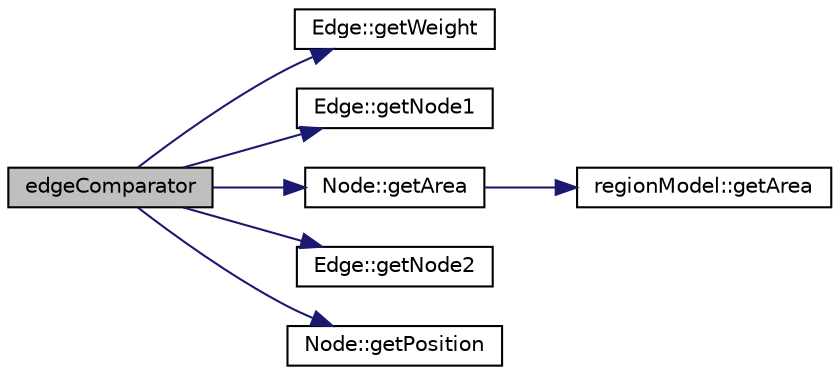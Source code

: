 digraph "edgeComparator"
{
  edge [fontname="Helvetica",fontsize="10",labelfontname="Helvetica",labelfontsize="10"];
  node [fontname="Helvetica",fontsize="10",shape=record];
  rankdir="LR";
  Node1 [label="edgeComparator",height=0.2,width=0.4,color="black", fillcolor="grey75", style="filled", fontcolor="black"];
  Node1 -> Node2 [color="midnightblue",fontsize="10",style="solid",fontname="Helvetica"];
  Node2 [label="Edge::getWeight",height=0.2,width=0.4,color="black", fillcolor="white", style="filled",URL="$class_edge.html#ad7bf538ca1cf1d4d108235c5304c458b"];
  Node1 -> Node3 [color="midnightblue",fontsize="10",style="solid",fontname="Helvetica"];
  Node3 [label="Edge::getNode1",height=0.2,width=0.4,color="black", fillcolor="white", style="filled",URL="$class_edge.html#a71b36dea35f97b8f920ee038d068aa1c"];
  Node1 -> Node4 [color="midnightblue",fontsize="10",style="solid",fontname="Helvetica"];
  Node4 [label="Node::getArea",height=0.2,width=0.4,color="black", fillcolor="white", style="filled",URL="$class_node.html#af7f0b67db0505d7e27218d55441a9f7f"];
  Node4 -> Node5 [color="midnightblue",fontsize="10",style="solid",fontname="Helvetica"];
  Node5 [label="regionModel::getArea",height=0.2,width=0.4,color="black", fillcolor="white", style="filled",URL="$classregion_model.html#a80caee5614644b9a58695e488b84ab34"];
  Node1 -> Node6 [color="midnightblue",fontsize="10",style="solid",fontname="Helvetica"];
  Node6 [label="Edge::getNode2",height=0.2,width=0.4,color="black", fillcolor="white", style="filled",URL="$class_edge.html#a19de368e9a77bd47d5882a90e51d145d"];
  Node1 -> Node7 [color="midnightblue",fontsize="10",style="solid",fontname="Helvetica"];
  Node7 [label="Node::getPosition",height=0.2,width=0.4,color="black", fillcolor="white", style="filled",URL="$class_node.html#aca18f927d6e3e68be84538066f2ed2e7"];
}
